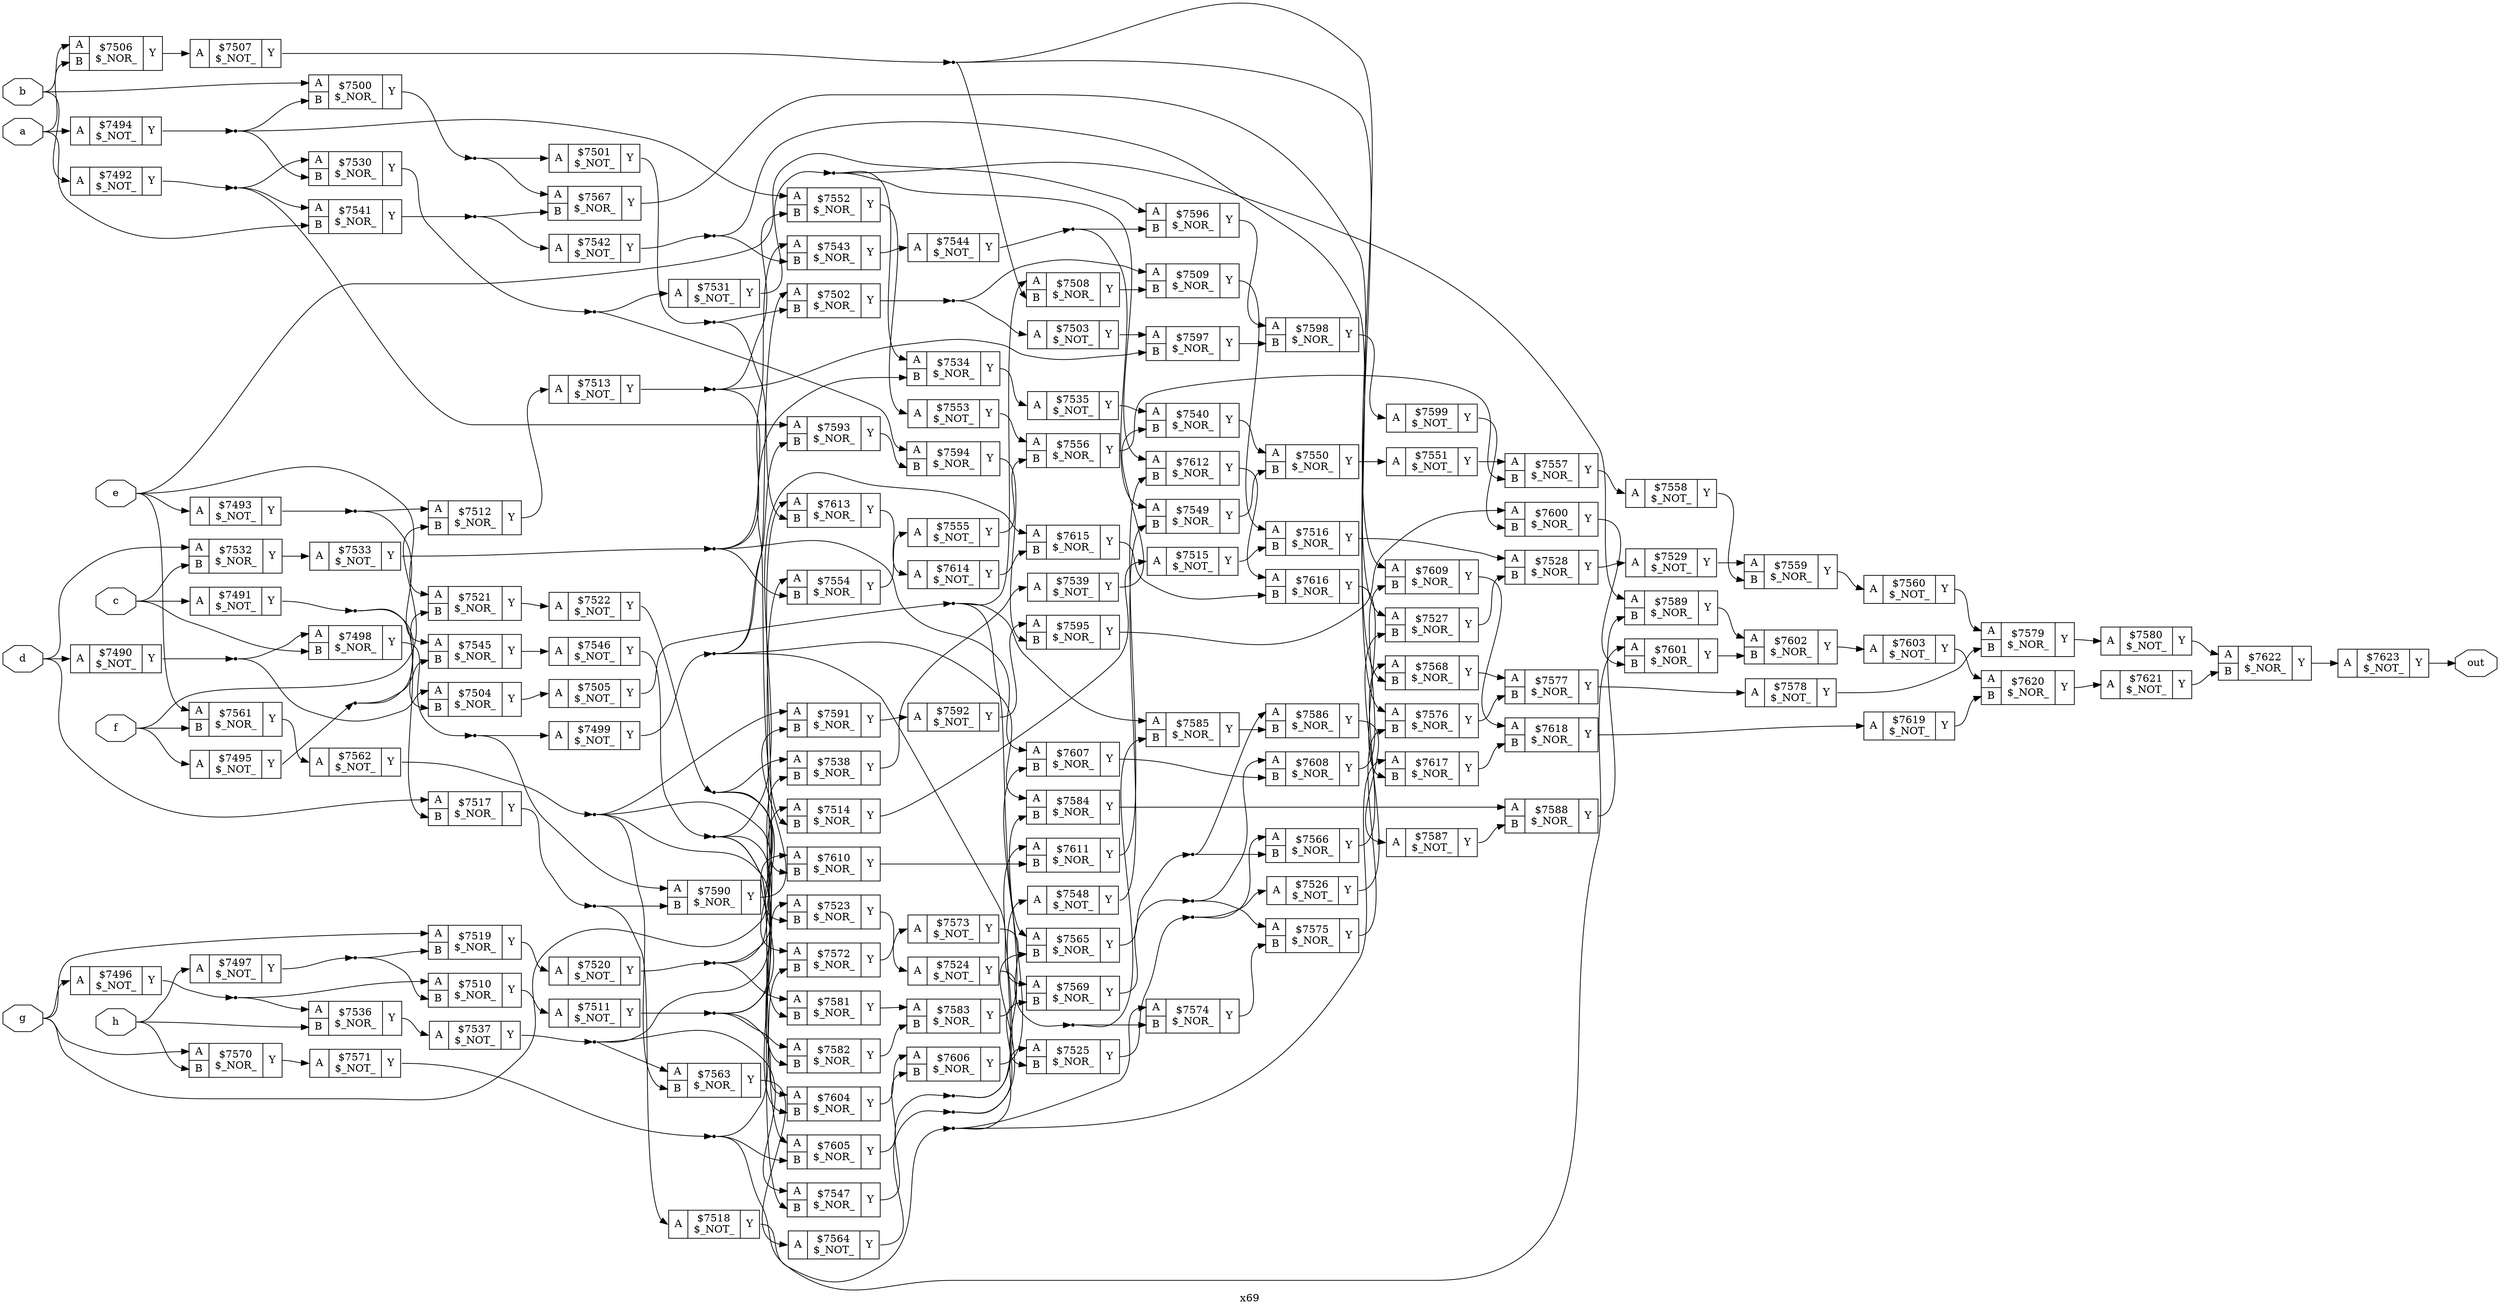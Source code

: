 digraph "x69" {
label="x69";
rankdir="LR";
remincross=true;
n134 [ shape=octagon, label="a", color="black", fontcolor="black" ];
n135 [ shape=octagon, label="b", color="black", fontcolor="black" ];
n136 [ shape=octagon, label="c", color="black", fontcolor="black" ];
n137 [ shape=octagon, label="d", color="black", fontcolor="black" ];
n138 [ shape=octagon, label="e", color="black", fontcolor="black" ];
n139 [ shape=octagon, label="f", color="black", fontcolor="black" ];
n140 [ shape=octagon, label="g", color="black", fontcolor="black" ];
n141 [ shape=octagon, label="h", color="black", fontcolor="black" ];
n142 [ shape=octagon, label="out", color="black", fontcolor="black" ];
c145 [ shape=record, label="{{<p143> A}|$7490\n$_NOT_|{<p144> Y}}" ];
c146 [ shape=record, label="{{<p143> A}|$7491\n$_NOT_|{<p144> Y}}" ];
c147 [ shape=record, label="{{<p143> A}|$7492\n$_NOT_|{<p144> Y}}" ];
c148 [ shape=record, label="{{<p143> A}|$7493\n$_NOT_|{<p144> Y}}" ];
c149 [ shape=record, label="{{<p143> A}|$7494\n$_NOT_|{<p144> Y}}" ];
c150 [ shape=record, label="{{<p143> A}|$7495\n$_NOT_|{<p144> Y}}" ];
c151 [ shape=record, label="{{<p143> A}|$7496\n$_NOT_|{<p144> Y}}" ];
c152 [ shape=record, label="{{<p143> A}|$7497\n$_NOT_|{<p144> Y}}" ];
c154 [ shape=record, label="{{<p143> A|<p153> B}|$7498\n$_NOR_|{<p144> Y}}" ];
c155 [ shape=record, label="{{<p143> A}|$7499\n$_NOT_|{<p144> Y}}" ];
c156 [ shape=record, label="{{<p143> A|<p153> B}|$7500\n$_NOR_|{<p144> Y}}" ];
c157 [ shape=record, label="{{<p143> A}|$7501\n$_NOT_|{<p144> Y}}" ];
c158 [ shape=record, label="{{<p143> A|<p153> B}|$7502\n$_NOR_|{<p144> Y}}" ];
c159 [ shape=record, label="{{<p143> A}|$7503\n$_NOT_|{<p144> Y}}" ];
c160 [ shape=record, label="{{<p143> A|<p153> B}|$7504\n$_NOR_|{<p144> Y}}" ];
c161 [ shape=record, label="{{<p143> A}|$7505\n$_NOT_|{<p144> Y}}" ];
c162 [ shape=record, label="{{<p143> A|<p153> B}|$7506\n$_NOR_|{<p144> Y}}" ];
c163 [ shape=record, label="{{<p143> A}|$7507\n$_NOT_|{<p144> Y}}" ];
c164 [ shape=record, label="{{<p143> A|<p153> B}|$7508\n$_NOR_|{<p144> Y}}" ];
c165 [ shape=record, label="{{<p143> A|<p153> B}|$7509\n$_NOR_|{<p144> Y}}" ];
c166 [ shape=record, label="{{<p143> A|<p153> B}|$7510\n$_NOR_|{<p144> Y}}" ];
c167 [ shape=record, label="{{<p143> A}|$7511\n$_NOT_|{<p144> Y}}" ];
c168 [ shape=record, label="{{<p143> A|<p153> B}|$7512\n$_NOR_|{<p144> Y}}" ];
c169 [ shape=record, label="{{<p143> A}|$7513\n$_NOT_|{<p144> Y}}" ];
c170 [ shape=record, label="{{<p143> A|<p153> B}|$7514\n$_NOR_|{<p144> Y}}" ];
c171 [ shape=record, label="{{<p143> A}|$7515\n$_NOT_|{<p144> Y}}" ];
c172 [ shape=record, label="{{<p143> A|<p153> B}|$7516\n$_NOR_|{<p144> Y}}" ];
c173 [ shape=record, label="{{<p143> A|<p153> B}|$7517\n$_NOR_|{<p144> Y}}" ];
c174 [ shape=record, label="{{<p143> A}|$7518\n$_NOT_|{<p144> Y}}" ];
c175 [ shape=record, label="{{<p143> A|<p153> B}|$7519\n$_NOR_|{<p144> Y}}" ];
c176 [ shape=record, label="{{<p143> A}|$7520\n$_NOT_|{<p144> Y}}" ];
c177 [ shape=record, label="{{<p143> A|<p153> B}|$7521\n$_NOR_|{<p144> Y}}" ];
c178 [ shape=record, label="{{<p143> A}|$7522\n$_NOT_|{<p144> Y}}" ];
c179 [ shape=record, label="{{<p143> A|<p153> B}|$7523\n$_NOR_|{<p144> Y}}" ];
c180 [ shape=record, label="{{<p143> A}|$7524\n$_NOT_|{<p144> Y}}" ];
c181 [ shape=record, label="{{<p143> A|<p153> B}|$7525\n$_NOR_|{<p144> Y}}" ];
c182 [ shape=record, label="{{<p143> A}|$7526\n$_NOT_|{<p144> Y}}" ];
c183 [ shape=record, label="{{<p143> A|<p153> B}|$7527\n$_NOR_|{<p144> Y}}" ];
c184 [ shape=record, label="{{<p143> A|<p153> B}|$7528\n$_NOR_|{<p144> Y}}" ];
c185 [ shape=record, label="{{<p143> A}|$7529\n$_NOT_|{<p144> Y}}" ];
c186 [ shape=record, label="{{<p143> A|<p153> B}|$7530\n$_NOR_|{<p144> Y}}" ];
c187 [ shape=record, label="{{<p143> A}|$7531\n$_NOT_|{<p144> Y}}" ];
c188 [ shape=record, label="{{<p143> A|<p153> B}|$7532\n$_NOR_|{<p144> Y}}" ];
c189 [ shape=record, label="{{<p143> A}|$7533\n$_NOT_|{<p144> Y}}" ];
c190 [ shape=record, label="{{<p143> A|<p153> B}|$7534\n$_NOR_|{<p144> Y}}" ];
c191 [ shape=record, label="{{<p143> A}|$7535\n$_NOT_|{<p144> Y}}" ];
c192 [ shape=record, label="{{<p143> A|<p153> B}|$7536\n$_NOR_|{<p144> Y}}" ];
c193 [ shape=record, label="{{<p143> A}|$7537\n$_NOT_|{<p144> Y}}" ];
c194 [ shape=record, label="{{<p143> A|<p153> B}|$7538\n$_NOR_|{<p144> Y}}" ];
c195 [ shape=record, label="{{<p143> A}|$7539\n$_NOT_|{<p144> Y}}" ];
c196 [ shape=record, label="{{<p143> A|<p153> B}|$7540\n$_NOR_|{<p144> Y}}" ];
c197 [ shape=record, label="{{<p143> A|<p153> B}|$7541\n$_NOR_|{<p144> Y}}" ];
c198 [ shape=record, label="{{<p143> A}|$7542\n$_NOT_|{<p144> Y}}" ];
c199 [ shape=record, label="{{<p143> A|<p153> B}|$7543\n$_NOR_|{<p144> Y}}" ];
c200 [ shape=record, label="{{<p143> A}|$7544\n$_NOT_|{<p144> Y}}" ];
c201 [ shape=record, label="{{<p143> A|<p153> B}|$7545\n$_NOR_|{<p144> Y}}" ];
c202 [ shape=record, label="{{<p143> A}|$7546\n$_NOT_|{<p144> Y}}" ];
c203 [ shape=record, label="{{<p143> A|<p153> B}|$7547\n$_NOR_|{<p144> Y}}" ];
c204 [ shape=record, label="{{<p143> A}|$7548\n$_NOT_|{<p144> Y}}" ];
c205 [ shape=record, label="{{<p143> A|<p153> B}|$7549\n$_NOR_|{<p144> Y}}" ];
c206 [ shape=record, label="{{<p143> A|<p153> B}|$7550\n$_NOR_|{<p144> Y}}" ];
c207 [ shape=record, label="{{<p143> A}|$7551\n$_NOT_|{<p144> Y}}" ];
c208 [ shape=record, label="{{<p143> A|<p153> B}|$7552\n$_NOR_|{<p144> Y}}" ];
c209 [ shape=record, label="{{<p143> A}|$7553\n$_NOT_|{<p144> Y}}" ];
c210 [ shape=record, label="{{<p143> A|<p153> B}|$7554\n$_NOR_|{<p144> Y}}" ];
c211 [ shape=record, label="{{<p143> A}|$7555\n$_NOT_|{<p144> Y}}" ];
c212 [ shape=record, label="{{<p143> A|<p153> B}|$7556\n$_NOR_|{<p144> Y}}" ];
c213 [ shape=record, label="{{<p143> A|<p153> B}|$7557\n$_NOR_|{<p144> Y}}" ];
c214 [ shape=record, label="{{<p143> A}|$7558\n$_NOT_|{<p144> Y}}" ];
c215 [ shape=record, label="{{<p143> A|<p153> B}|$7559\n$_NOR_|{<p144> Y}}" ];
c216 [ shape=record, label="{{<p143> A}|$7560\n$_NOT_|{<p144> Y}}" ];
c217 [ shape=record, label="{{<p143> A|<p153> B}|$7561\n$_NOR_|{<p144> Y}}" ];
c218 [ shape=record, label="{{<p143> A}|$7562\n$_NOT_|{<p144> Y}}" ];
c219 [ shape=record, label="{{<p143> A|<p153> B}|$7563\n$_NOR_|{<p144> Y}}" ];
c220 [ shape=record, label="{{<p143> A}|$7564\n$_NOT_|{<p144> Y}}" ];
c221 [ shape=record, label="{{<p143> A|<p153> B}|$7565\n$_NOR_|{<p144> Y}}" ];
c222 [ shape=record, label="{{<p143> A|<p153> B}|$7566\n$_NOR_|{<p144> Y}}" ];
c223 [ shape=record, label="{{<p143> A|<p153> B}|$7567\n$_NOR_|{<p144> Y}}" ];
c224 [ shape=record, label="{{<p143> A|<p153> B}|$7568\n$_NOR_|{<p144> Y}}" ];
c225 [ shape=record, label="{{<p143> A|<p153> B}|$7569\n$_NOR_|{<p144> Y}}" ];
c226 [ shape=record, label="{{<p143> A|<p153> B}|$7570\n$_NOR_|{<p144> Y}}" ];
c227 [ shape=record, label="{{<p143> A}|$7571\n$_NOT_|{<p144> Y}}" ];
c228 [ shape=record, label="{{<p143> A|<p153> B}|$7572\n$_NOR_|{<p144> Y}}" ];
c229 [ shape=record, label="{{<p143> A}|$7573\n$_NOT_|{<p144> Y}}" ];
c230 [ shape=record, label="{{<p143> A|<p153> B}|$7574\n$_NOR_|{<p144> Y}}" ];
c231 [ shape=record, label="{{<p143> A|<p153> B}|$7575\n$_NOR_|{<p144> Y}}" ];
c232 [ shape=record, label="{{<p143> A|<p153> B}|$7576\n$_NOR_|{<p144> Y}}" ];
c233 [ shape=record, label="{{<p143> A|<p153> B}|$7577\n$_NOR_|{<p144> Y}}" ];
c234 [ shape=record, label="{{<p143> A}|$7578\n$_NOT_|{<p144> Y}}" ];
c235 [ shape=record, label="{{<p143> A|<p153> B}|$7579\n$_NOR_|{<p144> Y}}" ];
c236 [ shape=record, label="{{<p143> A}|$7580\n$_NOT_|{<p144> Y}}" ];
c237 [ shape=record, label="{{<p143> A|<p153> B}|$7581\n$_NOR_|{<p144> Y}}" ];
c238 [ shape=record, label="{{<p143> A|<p153> B}|$7582\n$_NOR_|{<p144> Y}}" ];
c239 [ shape=record, label="{{<p143> A|<p153> B}|$7583\n$_NOR_|{<p144> Y}}" ];
c240 [ shape=record, label="{{<p143> A|<p153> B}|$7584\n$_NOR_|{<p144> Y}}" ];
c241 [ shape=record, label="{{<p143> A|<p153> B}|$7585\n$_NOR_|{<p144> Y}}" ];
c242 [ shape=record, label="{{<p143> A|<p153> B}|$7586\n$_NOR_|{<p144> Y}}" ];
c243 [ shape=record, label="{{<p143> A}|$7587\n$_NOT_|{<p144> Y}}" ];
c244 [ shape=record, label="{{<p143> A|<p153> B}|$7588\n$_NOR_|{<p144> Y}}" ];
c245 [ shape=record, label="{{<p143> A|<p153> B}|$7589\n$_NOR_|{<p144> Y}}" ];
c246 [ shape=record, label="{{<p143> A|<p153> B}|$7590\n$_NOR_|{<p144> Y}}" ];
c247 [ shape=record, label="{{<p143> A|<p153> B}|$7591\n$_NOR_|{<p144> Y}}" ];
c248 [ shape=record, label="{{<p143> A}|$7592\n$_NOT_|{<p144> Y}}" ];
c249 [ shape=record, label="{{<p143> A|<p153> B}|$7593\n$_NOR_|{<p144> Y}}" ];
c250 [ shape=record, label="{{<p143> A|<p153> B}|$7594\n$_NOR_|{<p144> Y}}" ];
c251 [ shape=record, label="{{<p143> A|<p153> B}|$7595\n$_NOR_|{<p144> Y}}" ];
c252 [ shape=record, label="{{<p143> A|<p153> B}|$7596\n$_NOR_|{<p144> Y}}" ];
c253 [ shape=record, label="{{<p143> A|<p153> B}|$7597\n$_NOR_|{<p144> Y}}" ];
c254 [ shape=record, label="{{<p143> A|<p153> B}|$7598\n$_NOR_|{<p144> Y}}" ];
c255 [ shape=record, label="{{<p143> A}|$7599\n$_NOT_|{<p144> Y}}" ];
c256 [ shape=record, label="{{<p143> A|<p153> B}|$7600\n$_NOR_|{<p144> Y}}" ];
c257 [ shape=record, label="{{<p143> A|<p153> B}|$7601\n$_NOR_|{<p144> Y}}" ];
c258 [ shape=record, label="{{<p143> A|<p153> B}|$7602\n$_NOR_|{<p144> Y}}" ];
c259 [ shape=record, label="{{<p143> A}|$7603\n$_NOT_|{<p144> Y}}" ];
c260 [ shape=record, label="{{<p143> A|<p153> B}|$7604\n$_NOR_|{<p144> Y}}" ];
c261 [ shape=record, label="{{<p143> A|<p153> B}|$7605\n$_NOR_|{<p144> Y}}" ];
c262 [ shape=record, label="{{<p143> A|<p153> B}|$7606\n$_NOR_|{<p144> Y}}" ];
c263 [ shape=record, label="{{<p143> A|<p153> B}|$7607\n$_NOR_|{<p144> Y}}" ];
c264 [ shape=record, label="{{<p143> A|<p153> B}|$7608\n$_NOR_|{<p144> Y}}" ];
c265 [ shape=record, label="{{<p143> A|<p153> B}|$7609\n$_NOR_|{<p144> Y}}" ];
c266 [ shape=record, label="{{<p143> A|<p153> B}|$7610\n$_NOR_|{<p144> Y}}" ];
c267 [ shape=record, label="{{<p143> A|<p153> B}|$7611\n$_NOR_|{<p144> Y}}" ];
c268 [ shape=record, label="{{<p143> A|<p153> B}|$7612\n$_NOR_|{<p144> Y}}" ];
c269 [ shape=record, label="{{<p143> A|<p153> B}|$7613\n$_NOR_|{<p144> Y}}" ];
c270 [ shape=record, label="{{<p143> A}|$7614\n$_NOT_|{<p144> Y}}" ];
c271 [ shape=record, label="{{<p143> A|<p153> B}|$7615\n$_NOR_|{<p144> Y}}" ];
c272 [ shape=record, label="{{<p143> A|<p153> B}|$7616\n$_NOR_|{<p144> Y}}" ];
c273 [ shape=record, label="{{<p143> A|<p153> B}|$7617\n$_NOR_|{<p144> Y}}" ];
c274 [ shape=record, label="{{<p143> A|<p153> B}|$7618\n$_NOR_|{<p144> Y}}" ];
c275 [ shape=record, label="{{<p143> A}|$7619\n$_NOT_|{<p144> Y}}" ];
c276 [ shape=record, label="{{<p143> A|<p153> B}|$7620\n$_NOR_|{<p144> Y}}" ];
c277 [ shape=record, label="{{<p143> A}|$7621\n$_NOT_|{<p144> Y}}" ];
c278 [ shape=record, label="{{<p143> A|<p153> B}|$7622\n$_NOR_|{<p144> Y}}" ];
c279 [ shape=record, label="{{<p143> A}|$7623\n$_NOT_|{<p144> Y}}" ];
c236:p144:e -> c278:p143:w [color="black", label=""];
c245:p144:e -> c258:p143:w [color="black", label=""];
n100 [ shape=point ];
c202:p144:e -> n100:w [color="black", label=""];
n100:e -> c203:p153:w [color="black", label=""];
n100:e -> c238:p153:w [color="black", label=""];
n100:e -> c261:p143:w [color="black", label=""];
n100:e -> c271:p143:w [color="black", label=""];
n101 [ shape=point ];
c203:p144:e -> n101:w [color="black", label=""];
n101:e -> c204:p143:w [color="black", label=""];
n101:e -> c267:p143:w [color="black", label=""];
c204:p144:e -> c205:p153:w [color="black", label=""];
c205:p144:e -> c206:p153:w [color="black", label=""];
c206:p144:e -> c207:p143:w [color="black", label=""];
c207:p144:e -> c213:p143:w [color="black", label=""];
c208:p144:e -> c209:p143:w [color="black", label=""];
c209:p144:e -> c212:p143:w [color="black", label=""];
c210:p144:e -> c211:p143:w [color="black", label=""];
c211:p144:e -> c212:p153:w [color="black", label=""];
n11 [ shape=point ];
c145:p144:e -> n11:w [color="black", label=""];
n11:e -> c154:p143:w [color="black", label=""];
n11:e -> c160:p143:w [color="black", label=""];
c212:p144:e -> c213:p153:w [color="black", label=""];
c213:p144:e -> c214:p143:w [color="black", label=""];
c214:p144:e -> c215:p153:w [color="black", label=""];
c215:p144:e -> c216:p143:w [color="black", label=""];
c216:p144:e -> c235:p143:w [color="black", label=""];
c217:p144:e -> c218:p143:w [color="black", label=""];
n116 [ shape=point ];
c218:p144:e -> n116:w [color="black", label=""];
n116:e -> c219:p153:w [color="black", label=""];
n116:e -> c237:p153:w [color="black", label=""];
n116:e -> c247:p143:w [color="black", label=""];
n116:e -> c260:p153:w [color="black", label=""];
c219:p144:e -> c220:p143:w [color="black", label=""];
n118 [ shape=point ];
c220:p144:e -> n118:w [color="black", label=""];
n118:e -> c221:p153:w [color="black", label=""];
n118:e -> c225:p153:w [color="black", label=""];
n119 [ shape=point ];
c221:p144:e -> n119:w [color="black", label=""];
n119:e -> c222:p153:w [color="black", label=""];
n119:e -> c242:p143:w [color="black", label=""];
c246:p144:e -> c247:p153:w [color="black", label=""];
c222:p144:e -> c224:p143:w [color="black", label=""];
c223:p144:e -> c224:p153:w [color="black", label=""];
c224:p144:e -> c233:p143:w [color="black", label=""];
n123 [ shape=point ];
c225:p144:e -> n123:w [color="black", label=""];
n123:e -> c231:p143:w [color="black", label=""];
n123:e -> c264:p143:w [color="black", label=""];
c226:p144:e -> c227:p143:w [color="black", label=""];
n125 [ shape=point ];
c227:p144:e -> n125:w [color="black", label=""];
n125:e -> c228:p153:w [color="black", label=""];
n125:e -> c257:p143:w [color="black", label=""];
n125:e -> c261:p153:w [color="black", label=""];
c228:p144:e -> c229:p143:w [color="black", label=""];
n127 [ shape=point ];
c229:p144:e -> n127:w [color="black", label=""];
n127:e -> c230:p153:w [color="black", label=""];
n127:e -> c241:p153:w [color="black", label=""];
c230:p144:e -> c231:p153:w [color="black", label=""];
c231:p144:e -> c232:p153:w [color="black", label=""];
c247:p144:e -> c248:p143:w [color="black", label=""];
c232:p144:e -> c233:p153:w [color="black", label=""];
c233:p144:e -> c234:p143:w [color="black", label=""];
c234:p144:e -> c235:p153:w [color="black", label=""];
c235:p144:e -> c236:p143:w [color="black", label=""];
n134:e -> c149:p143:w [color="black", label=""];
n134:e -> c162:p153:w [color="black", label=""];
n134:e -> c197:p153:w [color="black", label=""];
n135:e -> c147:p143:w [color="black", label=""];
n135:e -> c156:p143:w [color="black", label=""];
n135:e -> c162:p143:w [color="black", label=""];
n136:e -> c146:p143:w [color="black", label=""];
n136:e -> c154:p153:w [color="black", label=""];
n136:e -> c188:p153:w [color="black", label=""];
n137:e -> c145:p143:w [color="black", label=""];
n137:e -> c173:p143:w [color="black", label=""];
n137:e -> c188:p143:w [color="black", label=""];
n138:e -> c148:p143:w [color="black", label=""];
n138:e -> c177:p143:w [color="black", label=""];
n138:e -> c217:p143:w [color="black", label=""];
n138:e -> c252:p143:w [color="black", label=""];
n139:e -> c150:p143:w [color="black", label=""];
n139:e -> c168:p153:w [color="black", label=""];
n139:e -> c217:p153:w [color="black", label=""];
c248:p144:e -> c251:p143:w [color="black", label=""];
n140:e -> c151:p143:w [color="black", label=""];
n140:e -> c175:p143:w [color="black", label=""];
n140:e -> c226:p143:w [color="black", label=""];
n140:e -> c269:p143:w [color="black", label=""];
n141:e -> c152:p143:w [color="black", label=""];
n141:e -> c192:p153:w [color="black", label=""];
n141:e -> c226:p153:w [color="black", label=""];
c279:p144:e -> n142:w [color="black", label=""];
c249:p144:e -> c250:p153:w [color="black", label=""];
c250:p144:e -> c251:p153:w [color="black", label=""];
c251:p144:e -> c256:p143:w [color="black", label=""];
c252:p144:e -> c254:p143:w [color="black", label=""];
c253:p144:e -> c254:p153:w [color="black", label=""];
c237:p144:e -> c239:p143:w [color="black", label=""];
c254:p144:e -> c255:p143:w [color="black", label=""];
c255:p144:e -> c256:p153:w [color="black", label=""];
n22 [ shape=point ];
c146:p144:e -> n22:w [color="black", label=""];
n22:e -> c160:p153:w [color="black", label=""];
n22:e -> c173:p153:w [color="black", label=""];
c256:p144:e -> c257:p153:w [color="black", label=""];
c257:p144:e -> c258:p153:w [color="black", label=""];
c258:p144:e -> c259:p143:w [color="black", label=""];
c259:p144:e -> c276:p143:w [color="black", label=""];
c260:p144:e -> c262:p143:w [color="black", label=""];
c261:p144:e -> c262:p153:w [color="black", label=""];
c262:p144:e -> c263:p153:w [color="black", label=""];
c238:p144:e -> c239:p153:w [color="black", label=""];
c263:p144:e -> c264:p153:w [color="black", label=""];
c264:p144:e -> c265:p153:w [color="black", label=""];
c265:p144:e -> c274:p143:w [color="black", label=""];
n33 [ shape=point ];
c147:p144:e -> n33:w [color="black", label=""];
n33:e -> c186:p143:w [color="black", label=""];
n33:e -> c197:p143:w [color="black", label=""];
n33:e -> c249:p143:w [color="black", label=""];
c266:p144:e -> c267:p153:w [color="black", label=""];
c267:p144:e -> c268:p153:w [color="black", label=""];
c268:p144:e -> c272:p143:w [color="black", label=""];
c269:p144:e -> c270:p143:w [color="black", label=""];
c270:p144:e -> c271:p153:w [color="black", label=""];
c271:p144:e -> c272:p153:w [color="black", label=""];
c239:p144:e -> c240:p153:w [color="black", label=""];
c272:p144:e -> c273:p153:w [color="black", label=""];
c273:p144:e -> c274:p153:w [color="black", label=""];
c274:p144:e -> c275:p143:w [color="black", label=""];
c275:p144:e -> c276:p153:w [color="black", label=""];
n44 [ shape=point ];
c148:p144:e -> n44:w [color="black", label=""];
n44:e -> c168:p143:w [color="black", label=""];
n44:e -> c201:p143:w [color="black", label=""];
c276:p144:e -> c277:p143:w [color="black", label=""];
c277:p144:e -> c278:p153:w [color="black", label=""];
c278:p144:e -> c279:p143:w [color="black", label=""];
n48 [ shape=point ];
c149:p144:e -> n48:w [color="black", label=""];
n48:e -> c156:p153:w [color="black", label=""];
n48:e -> c186:p153:w [color="black", label=""];
n48:e -> c208:p143:w [color="black", label=""];
n49 [ shape=point ];
c150:p144:e -> n49:w [color="black", label=""];
n49:e -> c177:p153:w [color="black", label=""];
n49:e -> c201:p153:w [color="black", label=""];
c240:p144:e -> c244:p143:w [color="black", label=""];
n50 [ shape=point ];
c151:p144:e -> n50:w [color="black", label=""];
n50:e -> c166:p143:w [color="black", label=""];
n50:e -> c192:p143:w [color="black", label=""];
n51 [ shape=point ];
c152:p144:e -> n51:w [color="black", label=""];
n51:e -> c166:p153:w [color="black", label=""];
n51:e -> c175:p153:w [color="black", label=""];
n52 [ shape=point ];
c154:p144:e -> n52:w [color="black", label=""];
n52:e -> c155:p143:w [color="black", label=""];
n52:e -> c246:p143:w [color="black", label=""];
n53 [ shape=point ];
c155:p144:e -> n53:w [color="black", label=""];
n53:e -> c158:p143:w [color="black", label=""];
n53:e -> c225:p143:w [color="black", label=""];
n53:e -> c240:p143:w [color="black", label=""];
n53:e -> c249:p153:w [color="black", label=""];
n54 [ shape=point ];
c156:p144:e -> n54:w [color="black", label=""];
n54:e -> c157:p143:w [color="black", label=""];
n54:e -> c223:p143:w [color="black", label=""];
n55 [ shape=point ];
c157:p144:e -> n55:w [color="black", label=""];
n55:e -> c158:p153:w [color="black", label=""];
n55:e -> c269:p153:w [color="black", label=""];
n56 [ shape=point ];
c158:p144:e -> n56:w [color="black", label=""];
n56:e -> c159:p143:w [color="black", label=""];
n56:e -> c165:p143:w [color="black", label=""];
c159:p144:e -> c253:p143:w [color="black", label=""];
c160:p144:e -> c161:p143:w [color="black", label=""];
n59 [ shape=point ];
c161:p144:e -> n59:w [color="black", label=""];
n59:e -> c164:p143:w [color="black", label=""];
n59:e -> c221:p143:w [color="black", label=""];
n59:e -> c241:p143:w [color="black", label=""];
c241:p144:e -> c242:p153:w [color="black", label=""];
c162:p144:e -> c163:p143:w [color="black", label=""];
n61 [ shape=point ];
c163:p144:e -> n61:w [color="black", label=""];
n61:e -> c164:p153:w [color="black", label=""];
n61:e -> c183:p143:w [color="black", label=""];
n61:e -> c265:p143:w [color="black", label=""];
c164:p144:e -> c165:p153:w [color="black", label=""];
c165:p144:e -> c172:p143:w [color="black", label=""];
c166:p144:e -> c167:p143:w [color="black", label=""];
n65 [ shape=point ];
c167:p144:e -> n65:w [color="black", label=""];
n65:e -> c170:p143:w [color="black", label=""];
n65:e -> c238:p143:w [color="black", label=""];
n65:e -> c260:p143:w [color="black", label=""];
n65:e -> c266:p143:w [color="black", label=""];
c168:p144:e -> c169:p143:w [color="black", label=""];
n67 [ shape=point ];
c169:p144:e -> n67:w [color="black", label=""];
n67:e -> c170:p153:w [color="black", label=""];
n67:e -> c208:p153:w [color="black", label=""];
n67:e -> c253:p153:w [color="black", label=""];
c170:p144:e -> c171:p143:w [color="black", label=""];
c171:p144:e -> c172:p153:w [color="black", label=""];
c242:p144:e -> c243:p143:w [color="black", label=""];
c172:p144:e -> c184:p143:w [color="black", label=""];
n71 [ shape=point ];
c173:p144:e -> n71:w [color="black", label=""];
n71:e -> c174:p143:w [color="black", label=""];
n71:e -> c246:p153:w [color="black", label=""];
n72 [ shape=point ];
c174:p144:e -> n72:w [color="black", label=""];
n72:e -> c181:p143:w [color="black", label=""];
n72:e -> c230:p143:w [color="black", label=""];
n72:e -> c273:p143:w [color="black", label=""];
c175:p144:e -> c176:p143:w [color="black", label=""];
n74 [ shape=point ];
c176:p144:e -> n74:w [color="black", label=""];
n74:e -> c179:p143:w [color="black", label=""];
n74:e -> c210:p143:w [color="black", label=""];
n74:e -> c237:p143:w [color="black", label=""];
c177:p144:e -> c178:p143:w [color="black", label=""];
n76 [ shape=point ];
c178:p144:e -> n76:w [color="black", label=""];
n76:e -> c179:p153:w [color="black", label=""];
n76:e -> c194:p143:w [color="black", label=""];
n76:e -> c228:p143:w [color="black", label=""];
n76:e -> c266:p153:w [color="black", label=""];
c179:p144:e -> c180:p143:w [color="black", label=""];
c180:p144:e -> c181:p153:w [color="black", label=""];
n79 [ shape=point ];
c181:p144:e -> n79:w [color="black", label=""];
n79:e -> c182:p143:w [color="black", label=""];
n79:e -> c222:p143:w [color="black", label=""];
c243:p144:e -> c244:p153:w [color="black", label=""];
c182:p144:e -> c183:p153:w [color="black", label=""];
c183:p144:e -> c184:p153:w [color="black", label=""];
c184:p144:e -> c185:p143:w [color="black", label=""];
c185:p144:e -> c215:p143:w [color="black", label=""];
n84 [ shape=point ];
c186:p144:e -> n84:w [color="black", label=""];
n84:e -> c187:p143:w [color="black", label=""];
n84:e -> c250:p143:w [color="black", label=""];
n85 [ shape=point ];
c187:p144:e -> n85:w [color="black", label=""];
n85:e -> c190:p143:w [color="black", label=""];
n85:e -> c245:p143:w [color="black", label=""];
n85:e -> c268:p143:w [color="black", label=""];
c188:p144:e -> c189:p143:w [color="black", label=""];
n87 [ shape=point ];
c189:p144:e -> n87:w [color="black", label=""];
n87:e -> c190:p153:w [color="black", label=""];
n87:e -> c199:p143:w [color="black", label=""];
n87:e -> c210:p153:w [color="black", label=""];
n87:e -> c263:p143:w [color="black", label=""];
c190:p144:e -> c191:p143:w [color="black", label=""];
c191:p144:e -> c196:p143:w [color="black", label=""];
c244:p144:e -> c245:p153:w [color="black", label=""];
c192:p144:e -> c193:p143:w [color="black", label=""];
n91 [ shape=point ];
c193:p144:e -> n91:w [color="black", label=""];
n91:e -> c194:p153:w [color="black", label=""];
n91:e -> c203:p143:w [color="black", label=""];
n91:e -> c219:p143:w [color="black", label=""];
c194:p144:e -> c195:p143:w [color="black", label=""];
c195:p144:e -> c196:p153:w [color="black", label=""];
c196:p144:e -> c206:p143:w [color="black", label=""];
n95 [ shape=point ];
c197:p144:e -> n95:w [color="black", label=""];
n95:e -> c198:p143:w [color="black", label=""];
n95:e -> c223:p153:w [color="black", label=""];
n96 [ shape=point ];
c198:p144:e -> n96:w [color="black", label=""];
n96:e -> c199:p153:w [color="black", label=""];
n96:e -> c232:p143:w [color="black", label=""];
c199:p144:e -> c200:p143:w [color="black", label=""];
n98 [ shape=point ];
c200:p144:e -> n98:w [color="black", label=""];
n98:e -> c205:p143:w [color="black", label=""];
n98:e -> c252:p153:w [color="black", label=""];
c201:p144:e -> c202:p143:w [color="black", label=""];
}
